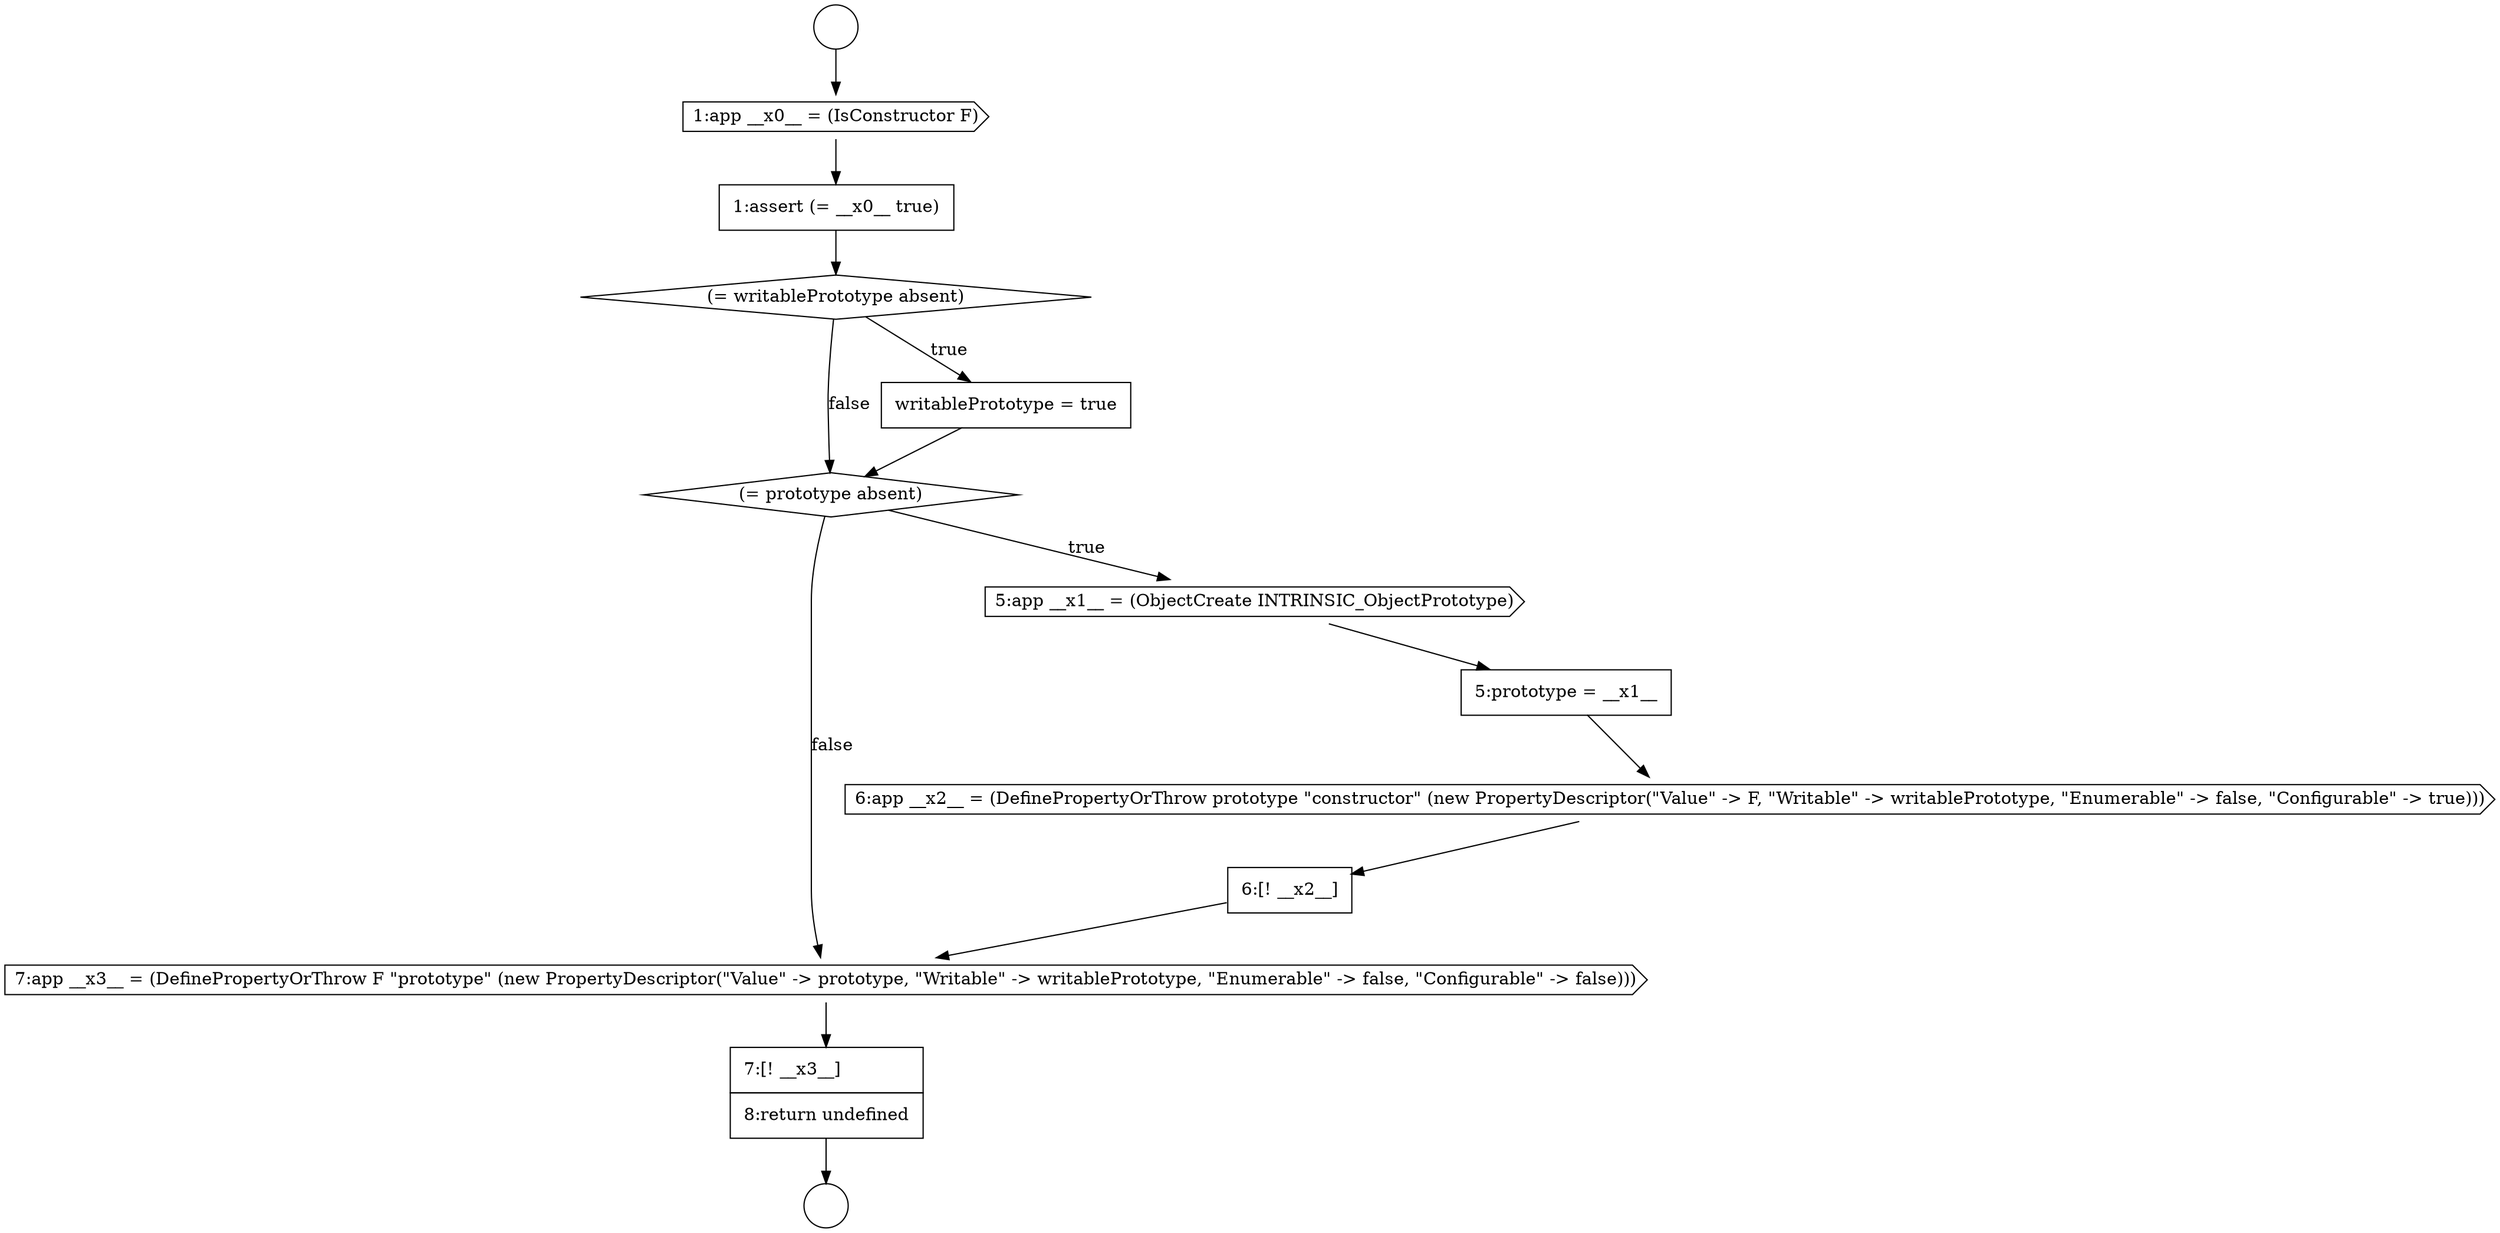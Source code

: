 digraph {
  node2072 [shape=diamond, label=<<font color="black">(= prototype absent)</font>> color="black" fillcolor="white" style=filled]
  node2077 [shape=cds, label=<<font color="black">7:app __x3__ = (DefinePropertyOrThrow F &quot;prototype&quot; (new PropertyDescriptor(&quot;Value&quot; -&gt; prototype, &quot;Writable&quot; -&gt; writablePrototype, &quot;Enumerable&quot; -&gt; false, &quot;Configurable&quot; -&gt; false)))</font>> color="black" fillcolor="white" style=filled]
  node2067 [shape=circle label=" " color="black" fillcolor="white" style=filled]
  node2073 [shape=cds, label=<<font color="black">5:app __x1__ = (ObjectCreate INTRINSIC_ObjectPrototype)</font>> color="black" fillcolor="white" style=filled]
  node2068 [shape=cds, label=<<font color="black">1:app __x0__ = (IsConstructor F)</font>> color="black" fillcolor="white" style=filled]
  node2076 [shape=none, margin=0, label=<<font color="black">
    <table border="0" cellborder="1" cellspacing="0" cellpadding="10">
      <tr><td align="left">6:[! __x2__]</td></tr>
    </table>
  </font>> color="black" fillcolor="white" style=filled]
  node2066 [shape=circle label=" " color="black" fillcolor="white" style=filled]
  node2070 [shape=diamond, label=<<font color="black">(= writablePrototype absent)</font>> color="black" fillcolor="white" style=filled]
  node2074 [shape=none, margin=0, label=<<font color="black">
    <table border="0" cellborder="1" cellspacing="0" cellpadding="10">
      <tr><td align="left">5:prototype = __x1__</td></tr>
    </table>
  </font>> color="black" fillcolor="white" style=filled]
  node2075 [shape=cds, label=<<font color="black">6:app __x2__ = (DefinePropertyOrThrow prototype &quot;constructor&quot; (new PropertyDescriptor(&quot;Value&quot; -&gt; F, &quot;Writable&quot; -&gt; writablePrototype, &quot;Enumerable&quot; -&gt; false, &quot;Configurable&quot; -&gt; true)))</font>> color="black" fillcolor="white" style=filled]
  node2069 [shape=none, margin=0, label=<<font color="black">
    <table border="0" cellborder="1" cellspacing="0" cellpadding="10">
      <tr><td align="left">1:assert (= __x0__ true)</td></tr>
    </table>
  </font>> color="black" fillcolor="white" style=filled]
  node2078 [shape=none, margin=0, label=<<font color="black">
    <table border="0" cellborder="1" cellspacing="0" cellpadding="10">
      <tr><td align="left">7:[! __x3__]</td></tr>
      <tr><td align="left">8:return undefined</td></tr>
    </table>
  </font>> color="black" fillcolor="white" style=filled]
  node2071 [shape=none, margin=0, label=<<font color="black">
    <table border="0" cellborder="1" cellspacing="0" cellpadding="10">
      <tr><td align="left">writablePrototype = true</td></tr>
    </table>
  </font>> color="black" fillcolor="white" style=filled]
  node2073 -> node2074 [ color="black"]
  node2078 -> node2067 [ color="black"]
  node2076 -> node2077 [ color="black"]
  node2068 -> node2069 [ color="black"]
  node2072 -> node2073 [label=<<font color="black">true</font>> color="black"]
  node2072 -> node2077 [label=<<font color="black">false</font>> color="black"]
  node2069 -> node2070 [ color="black"]
  node2077 -> node2078 [ color="black"]
  node2066 -> node2068 [ color="black"]
  node2075 -> node2076 [ color="black"]
  node2071 -> node2072 [ color="black"]
  node2074 -> node2075 [ color="black"]
  node2070 -> node2071 [label=<<font color="black">true</font>> color="black"]
  node2070 -> node2072 [label=<<font color="black">false</font>> color="black"]
}
